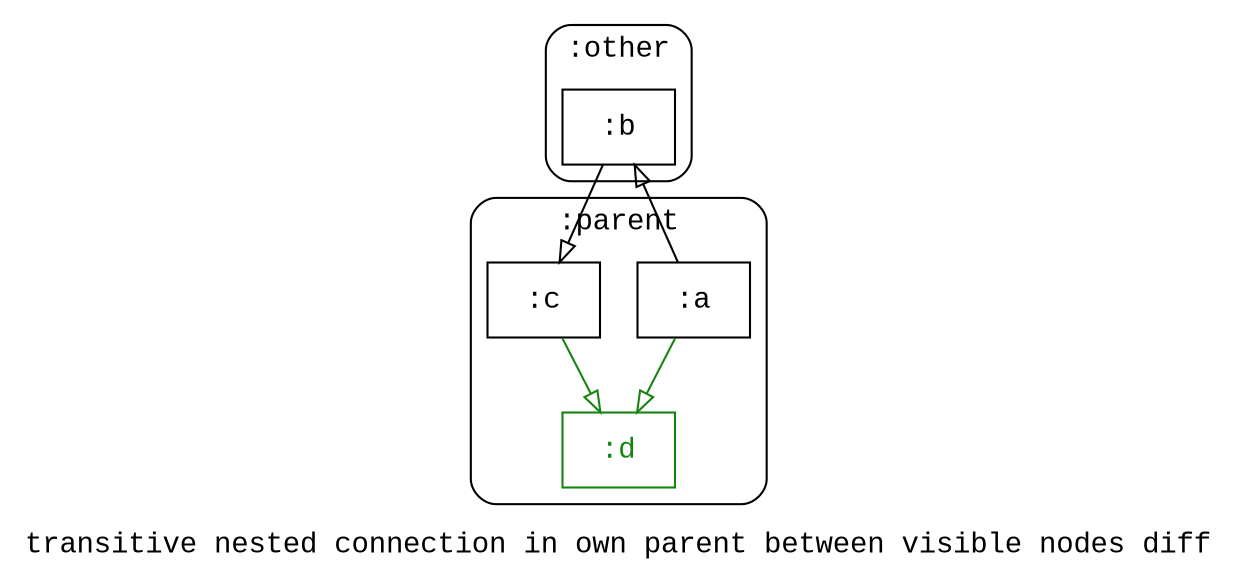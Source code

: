 digraph D {
    label="transitive nested connection in own parent between visible nodes diff";
    tooltip="transitive nested connection in own parent between visible nodes diff";
    bgcolor="#ffffff";
    fontcolor="#000000";
    fontname="Courier New";
    
    subgraph cluster_node1 { /* :other */
        label=":other";
        style="rounded";
        fontname="Courier New";
        color="#000000";
        fontcolor="#000000";
        tooltip=":other";
        
        node2 [color="#000000",fontcolor="#000000",fontname="Courier New",shape="rectangle",tooltip=":other:b",label=":b"]
    }
    
    subgraph cluster_node3 { /* :parent */
        label=":parent";
        style="rounded";
        fontname="Courier New";
        color="#000000";
        fontcolor="#000000";
        tooltip=":parent";
        
        node4 [color="#000000",fontcolor="#000000",fontname="Courier New",shape="rectangle",tooltip=":parent:a",label=":a"]
        node5 [color="#000000",fontcolor="#000000",fontname="Courier New",shape="rectangle",tooltip=":parent:c",label=":c"]
        node6 [color="#158510",fontcolor="#158510",fontname="Courier New",shape="rectangle",tooltip=":parent:d",label=":d"]
    }
    
    node2 -> node5 [arrowhead="empty",color="#000000",tooltip=":other:b\n   ->\n:parent:c",]
    node4 -> node2 [arrowhead="empty",color="#000000",tooltip=":parent:a\n   ->\n:other:b",]
    node4 -> node6 [arrowhead="empty",color="#158510",tooltip=":parent:a\n   ->\n:parent:d",]
    node5 -> node6 [arrowhead="empty",color="#158510",tooltip=":parent:c\n   ->\n:parent:d",]
}
